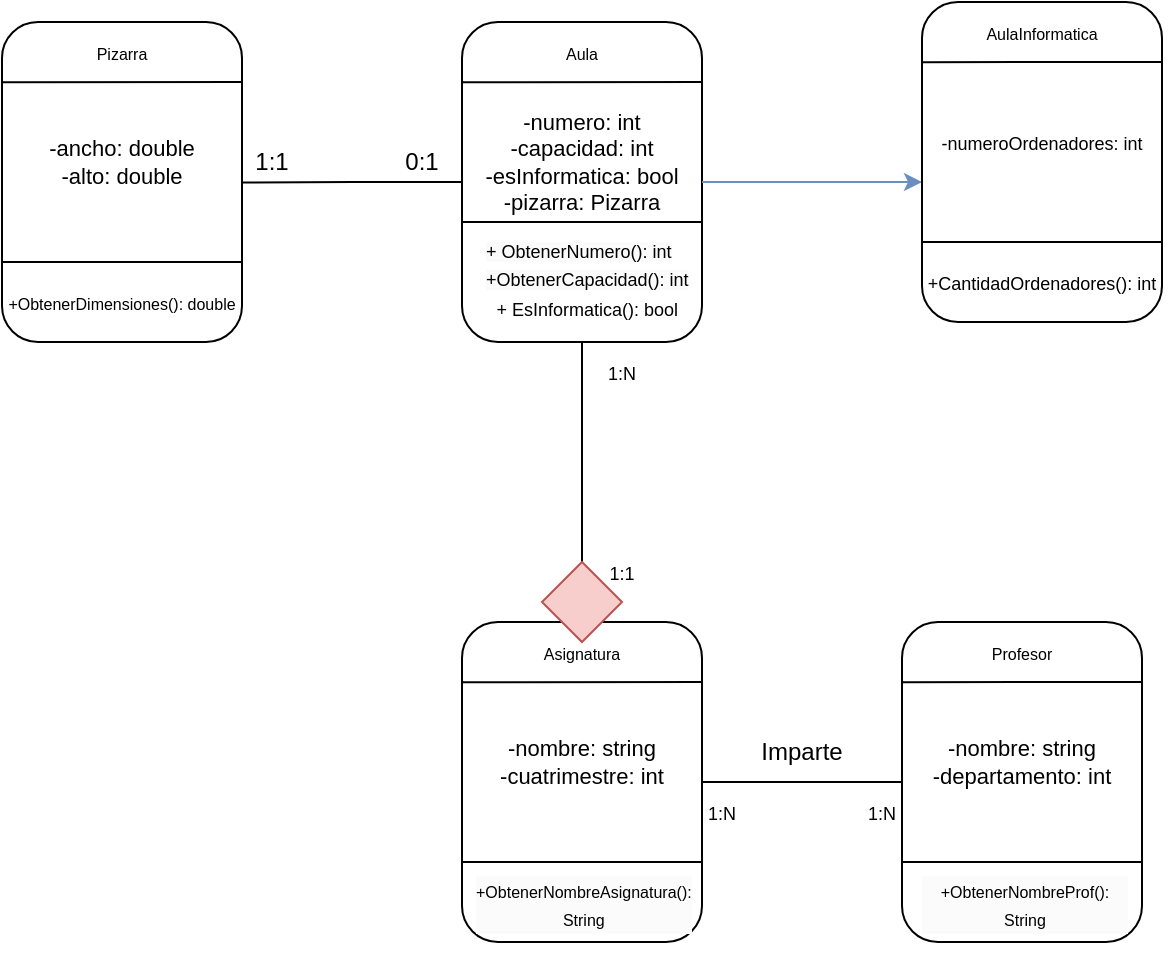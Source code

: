 <mxfile version="24.2.7" type="device" pages="2">
  <diagram name="Page-1" id="NZObzftYaRMVQlycntrI">
    <mxGraphModel dx="-212" dy="360" grid="1" gridSize="10" guides="1" tooltips="1" connect="1" arrows="1" fold="1" page="1" pageScale="1" pageWidth="850" pageHeight="1100" math="0" shadow="0">
      <root>
        <mxCell id="0" />
        <mxCell id="1" parent="0" />
        <mxCell id="6HRYTmLF2GMswpSqAz99-2" value="" style="group;movable=1;resizable=1;rotatable=1;deletable=1;editable=1;locked=0;connectable=1;" parent="1" vertex="1" connectable="0">
          <mxGeometry x="1340" y="330" width="240" height="170" as="geometry" />
        </mxCell>
        <mxCell id="tJ6ijP1tUuQRt77W8Tcq-2" value="" style="group;movable=1;resizable=1;rotatable=1;deletable=1;editable=1;locked=0;connectable=1;" parent="6HRYTmLF2GMswpSqAz99-2" vertex="1" connectable="0">
          <mxGeometry width="140" height="170" as="geometry" />
        </mxCell>
        <mxCell id="UfTuCf3OS7GKTQSjwRax-13" value="" style="rounded=1;whiteSpace=wrap;html=1;" parent="tJ6ijP1tUuQRt77W8Tcq-2" vertex="1">
          <mxGeometry width="120" height="160" as="geometry" />
        </mxCell>
        <mxCell id="UfTuCf3OS7GKTQSjwRax-14" value="" style="endArrow=none;html=1;rounded=0;" parent="tJ6ijP1tUuQRt77W8Tcq-2" target="UfTuCf3OS7GKTQSjwRax-13" edge="1">
          <mxGeometry width="50" height="50" relative="1" as="geometry">
            <mxPoint y="60" as="sourcePoint" />
            <mxPoint x="50" y="10" as="targetPoint" />
          </mxGeometry>
        </mxCell>
        <mxCell id="UfTuCf3OS7GKTQSjwRax-15" value="" style="endArrow=none;html=1;rounded=0;entryX=1.002;entryY=0.312;entryDx=0;entryDy=0;entryPerimeter=0;" parent="tJ6ijP1tUuQRt77W8Tcq-2" edge="1">
          <mxGeometry width="50" height="50" relative="1" as="geometry">
            <mxPoint y="30.08" as="sourcePoint" />
            <mxPoint x="120.24" y="30" as="targetPoint" />
          </mxGeometry>
        </mxCell>
        <mxCell id="UfTuCf3OS7GKTQSjwRax-16" value="" style="endArrow=none;html=1;rounded=0;entryX=1.002;entryY=0.312;entryDx=0;entryDy=0;entryPerimeter=0;" parent="tJ6ijP1tUuQRt77W8Tcq-2" edge="1">
          <mxGeometry width="50" height="50" relative="1" as="geometry">
            <mxPoint y="120" as="sourcePoint" />
            <mxPoint x="120" y="120" as="targetPoint" />
          </mxGeometry>
        </mxCell>
        <mxCell id="UfTuCf3OS7GKTQSjwRax-17" value="&lt;span style=&quot;font-size: 8px;&quot;&gt;Asignatura&lt;/span&gt;" style="text;html=1;align=center;verticalAlign=middle;whiteSpace=wrap;rounded=0;" parent="tJ6ijP1tUuQRt77W8Tcq-2" vertex="1">
          <mxGeometry width="120" height="30" as="geometry" />
        </mxCell>
        <mxCell id="UfTuCf3OS7GKTQSjwRax-18" value="&lt;div style=&quot;font-size: 11px;&quot;&gt;&lt;div&gt;-nombre: string&lt;/div&gt;&lt;div&gt;-cuatrimestre: int&lt;/div&gt;&lt;/div&gt;" style="text;html=1;align=center;verticalAlign=middle;whiteSpace=wrap;rounded=0;" parent="tJ6ijP1tUuQRt77W8Tcq-2" vertex="1">
          <mxGeometry y="50" width="120" height="40" as="geometry" />
        </mxCell>
        <mxCell id="tiQHzQN0womBGGPq7z8X-12" value="&lt;div style=&quot;forced-color-adjust: none; color: rgb(0, 0, 0); font-family: Helvetica; font-style: normal; font-variant-ligatures: normal; font-variant-caps: normal; font-weight: 400; letter-spacing: normal; orphans: 2; text-align: center; text-indent: 0px; text-transform: none; widows: 2; word-spacing: 0px; -webkit-text-stroke-width: 0px; white-space: normal; background-color: rgb(251, 251, 251); text-decoration-thickness: initial; text-decoration-style: initial; text-decoration-color: initial;&quot;&gt;&lt;font style=&quot;font-size: 8px;&quot;&gt;+ObtenerNombreAsignatura(): String&lt;/font&gt;&lt;/div&gt;" style="text;whiteSpace=wrap;html=1;movable=1;resizable=1;rotatable=1;deletable=1;editable=1;locked=0;connectable=1;" vertex="1" parent="tJ6ijP1tUuQRt77W8Tcq-2">
          <mxGeometry x="5" y="120" width="105" height="30" as="geometry" />
        </mxCell>
        <mxCell id="tJ6ijP1tUuQRt77W8Tcq-11" value="Imparte" style="text;html=1;align=center;verticalAlign=middle;whiteSpace=wrap;rounded=0;" parent="6HRYTmLF2GMswpSqAz99-2" vertex="1">
          <mxGeometry x="140" y="50" width="60" height="30" as="geometry" />
        </mxCell>
        <mxCell id="tJ6ijP1tUuQRt77W8Tcq-12" value="&lt;font style=&quot;font-size: 9px;&quot;&gt;1:N&lt;/font&gt;" style="text;html=1;align=center;verticalAlign=middle;whiteSpace=wrap;rounded=0;" parent="6HRYTmLF2GMswpSqAz99-2" vertex="1">
          <mxGeometry x="100" y="80" width="60" height="30" as="geometry" />
        </mxCell>
        <mxCell id="tJ6ijP1tUuQRt77W8Tcq-13" value="&lt;font style=&quot;font-size: 9px;&quot;&gt;1:N&lt;/font&gt;" style="text;html=1;align=center;verticalAlign=middle;whiteSpace=wrap;rounded=0;" parent="6HRYTmLF2GMswpSqAz99-2" vertex="1">
          <mxGeometry x="180" y="80" width="60" height="30" as="geometry" />
        </mxCell>
        <mxCell id="tJ6ijP1tUuQRt77W8Tcq-3" value="" style="group" parent="1" vertex="1" connectable="0">
          <mxGeometry x="1560" y="330" width="120.24" height="160" as="geometry" />
        </mxCell>
        <mxCell id="tJ6ijP1tUuQRt77W8Tcq-4" value="" style="rounded=1;whiteSpace=wrap;html=1;" parent="tJ6ijP1tUuQRt77W8Tcq-3" vertex="1">
          <mxGeometry width="120" height="160" as="geometry" />
        </mxCell>
        <mxCell id="tJ6ijP1tUuQRt77W8Tcq-5" value="" style="endArrow=none;html=1;rounded=0;" parent="tJ6ijP1tUuQRt77W8Tcq-3" target="tJ6ijP1tUuQRt77W8Tcq-4" edge="1">
          <mxGeometry width="50" height="50" relative="1" as="geometry">
            <mxPoint y="60" as="sourcePoint" />
            <mxPoint x="50" y="10" as="targetPoint" />
          </mxGeometry>
        </mxCell>
        <mxCell id="tJ6ijP1tUuQRt77W8Tcq-6" value="" style="endArrow=none;html=1;rounded=0;entryX=1.002;entryY=0.312;entryDx=0;entryDy=0;entryPerimeter=0;" parent="tJ6ijP1tUuQRt77W8Tcq-3" edge="1">
          <mxGeometry width="50" height="50" relative="1" as="geometry">
            <mxPoint y="30.08" as="sourcePoint" />
            <mxPoint x="120.24" y="30" as="targetPoint" />
          </mxGeometry>
        </mxCell>
        <mxCell id="tJ6ijP1tUuQRt77W8Tcq-7" value="" style="endArrow=none;html=1;rounded=0;entryX=1.002;entryY=0.312;entryDx=0;entryDy=0;entryPerimeter=0;" parent="tJ6ijP1tUuQRt77W8Tcq-3" edge="1">
          <mxGeometry width="50" height="50" relative="1" as="geometry">
            <mxPoint y="120" as="sourcePoint" />
            <mxPoint x="120" y="120" as="targetPoint" />
          </mxGeometry>
        </mxCell>
        <mxCell id="tJ6ijP1tUuQRt77W8Tcq-8" value="&lt;span style=&quot;font-size: 8px;&quot;&gt;Profesor&lt;/span&gt;" style="text;html=1;align=center;verticalAlign=middle;whiteSpace=wrap;rounded=0;" parent="tJ6ijP1tUuQRt77W8Tcq-3" vertex="1">
          <mxGeometry width="120" height="30" as="geometry" />
        </mxCell>
        <mxCell id="tJ6ijP1tUuQRt77W8Tcq-9" value="&lt;div style=&quot;font-size: 11px;&quot;&gt;-nombre: string&lt;/div&gt;&lt;div style=&quot;font-size: 11px;&quot;&gt;-departamento: int&lt;/div&gt;" style="text;html=1;align=center;verticalAlign=middle;whiteSpace=wrap;rounded=0;" parent="tJ6ijP1tUuQRt77W8Tcq-3" vertex="1">
          <mxGeometry y="50" width="120" height="40" as="geometry" />
        </mxCell>
        <mxCell id="tiQHzQN0womBGGPq7z8X-13" value="&lt;div style=&quot;forced-color-adjust: none; color: rgb(0, 0, 0); font-family: Helvetica; font-style: normal; font-variant-ligatures: normal; font-variant-caps: normal; font-weight: 400; letter-spacing: normal; orphans: 2; text-align: center; text-indent: 0px; text-transform: none; widows: 2; word-spacing: 0px; -webkit-text-stroke-width: 0px; white-space: normal; background-color: rgb(251, 251, 251); text-decoration-thickness: initial; text-decoration-style: initial; text-decoration-color: initial;&quot;&gt;&lt;font style=&quot;font-size: 8px;&quot;&gt;+ObtenerNombreProf(): String&lt;/font&gt;&lt;/div&gt;" style="text;whiteSpace=wrap;html=1;movable=1;resizable=1;rotatable=1;deletable=1;editable=1;locked=0;connectable=1;" vertex="1" parent="tJ6ijP1tUuQRt77W8Tcq-3">
          <mxGeometry x="7.5" y="120" width="105" height="30" as="geometry" />
        </mxCell>
        <mxCell id="tJ6ijP1tUuQRt77W8Tcq-10" style="edgeStyle=orthogonalEdgeStyle;rounded=0;orthogonalLoop=1;jettySize=auto;html=1;exitX=0;exitY=0.75;exitDx=0;exitDy=0;entryX=1;entryY=0.75;entryDx=0;entryDy=0;endArrow=none;endFill=0;" parent="1" source="tJ6ijP1tUuQRt77W8Tcq-9" target="UfTuCf3OS7GKTQSjwRax-18" edge="1">
          <mxGeometry relative="1" as="geometry" />
        </mxCell>
        <mxCell id="tJ6ijP1tUuQRt77W8Tcq-14" value="" style="group" parent="1" vertex="1" connectable="0">
          <mxGeometry x="1340" y="30" width="160" height="160" as="geometry" />
        </mxCell>
        <mxCell id="tJ6ijP1tUuQRt77W8Tcq-15" value="" style="rounded=1;whiteSpace=wrap;html=1;" parent="tJ6ijP1tUuQRt77W8Tcq-14" vertex="1">
          <mxGeometry width="120" height="160" as="geometry" />
        </mxCell>
        <mxCell id="tJ6ijP1tUuQRt77W8Tcq-16" value="" style="endArrow=none;html=1;rounded=0;" parent="tJ6ijP1tUuQRt77W8Tcq-14" target="tJ6ijP1tUuQRt77W8Tcq-15" edge="1">
          <mxGeometry width="50" height="50" relative="1" as="geometry">
            <mxPoint y="60" as="sourcePoint" />
            <mxPoint x="50" y="10" as="targetPoint" />
          </mxGeometry>
        </mxCell>
        <mxCell id="tJ6ijP1tUuQRt77W8Tcq-17" value="" style="endArrow=none;html=1;rounded=0;entryX=1.002;entryY=0.312;entryDx=0;entryDy=0;entryPerimeter=0;" parent="tJ6ijP1tUuQRt77W8Tcq-14" edge="1">
          <mxGeometry width="50" height="50" relative="1" as="geometry">
            <mxPoint y="30.08" as="sourcePoint" />
            <mxPoint x="120.24" y="30" as="targetPoint" />
          </mxGeometry>
        </mxCell>
        <mxCell id="tJ6ijP1tUuQRt77W8Tcq-18" value="" style="endArrow=none;html=1;rounded=0;entryX=1.002;entryY=0.312;entryDx=0;entryDy=0;entryPerimeter=0;" parent="tJ6ijP1tUuQRt77W8Tcq-14" edge="1">
          <mxGeometry width="50" height="50" relative="1" as="geometry">
            <mxPoint y="100" as="sourcePoint" />
            <mxPoint x="120" y="100" as="targetPoint" />
          </mxGeometry>
        </mxCell>
        <mxCell id="tJ6ijP1tUuQRt77W8Tcq-19" value="&lt;span style=&quot;font-size: 8px;&quot;&gt;Aula&lt;/span&gt;" style="text;html=1;align=center;verticalAlign=middle;whiteSpace=wrap;rounded=0;" parent="tJ6ijP1tUuQRt77W8Tcq-14" vertex="1">
          <mxGeometry width="120" height="30" as="geometry" />
        </mxCell>
        <mxCell id="tJ6ijP1tUuQRt77W8Tcq-29" style="edgeStyle=orthogonalEdgeStyle;rounded=0;orthogonalLoop=1;jettySize=auto;html=1;exitX=0;exitY=0.75;exitDx=0;exitDy=0;endArrow=none;endFill=0;" parent="tJ6ijP1tUuQRt77W8Tcq-14" source="tJ6ijP1tUuQRt77W8Tcq-20" edge="1">
          <mxGeometry relative="1" as="geometry">
            <mxPoint x="-110" y="80.286" as="targetPoint" />
          </mxGeometry>
        </mxCell>
        <mxCell id="tJ6ijP1tUuQRt77W8Tcq-20" value="&lt;div style=&quot;font-size: 11px;&quot;&gt;-numero: int&lt;/div&gt;&lt;div style=&quot;font-size: 11px;&quot;&gt;-capacidad: int&lt;/div&gt;&lt;div style=&quot;font-size: 11px;&quot;&gt;-esInformatica: bool&lt;/div&gt;&lt;div style=&quot;font-size: 11px;&quot;&gt;-pizarra: Pizarra&lt;/div&gt;" style="text;html=1;align=center;verticalAlign=middle;whiteSpace=wrap;rounded=0;" parent="tJ6ijP1tUuQRt77W8Tcq-14" vertex="1">
          <mxGeometry y="50" width="120" height="40" as="geometry" />
        </mxCell>
        <mxCell id="tJ6ijP1tUuQRt77W8Tcq-44" value="&lt;span style=&quot;color: rgb(0, 0, 0); font-family: Helvetica; font-size: 9px; font-style: normal; font-variant-ligatures: normal; font-variant-caps: normal; font-weight: 400; letter-spacing: normal; orphans: 2; text-align: center; text-indent: 0px; text-transform: none; widows: 2; word-spacing: 0px; -webkit-text-stroke-width: 0px; white-space: normal; background-color: rgb(251, 251, 251); text-decoration-thickness: initial; text-decoration-style: initial; text-decoration-color: initial; display: inline !important; float: none;&quot;&gt;+ ObtenerNumero(): int&lt;/span&gt;&lt;div&gt;&lt;span style=&quot;color: rgb(0, 0, 0); font-family: Helvetica; font-size: 9px; font-style: normal; font-variant-ligatures: normal; font-variant-caps: normal; font-weight: 400; letter-spacing: normal; orphans: 2; text-align: center; text-indent: 0px; text-transform: none; widows: 2; word-spacing: 0px; -webkit-text-stroke-width: 0px; white-space: normal; background-color: rgb(251, 251, 251); text-decoration-thickness: initial; text-decoration-style: initial; text-decoration-color: initial; display: inline !important; float: none;&quot;&gt;+ObtenerCapacidad(): int&lt;/span&gt;&lt;/div&gt;&lt;div style=&quot;text-align: center;&quot;&gt;&lt;font style=&quot;font-size: 9px;&quot;&gt;+ EsInformatica(): bool&lt;/font&gt;&lt;/div&gt;&lt;div style=&quot;text-align: center;&quot;&gt;&lt;font style=&quot;font-size: 9px;&quot;&gt;&lt;br&gt;&lt;/font&gt;&lt;/div&gt;" style="text;whiteSpace=wrap;html=1;" parent="tJ6ijP1tUuQRt77W8Tcq-14" vertex="1">
          <mxGeometry x="10" y="100" width="150" height="40" as="geometry" />
        </mxCell>
        <mxCell id="tJ6ijP1tUuQRt77W8Tcq-21" value="" style="endArrow=classic;html=1;rounded=0;exitX=1;exitY=0.75;exitDx=0;exitDy=0;fillColor=#dae8fc;strokeColor=#6c8ebf;" parent="1" source="tJ6ijP1tUuQRt77W8Tcq-20" edge="1">
          <mxGeometry width="50" height="50" relative="1" as="geometry">
            <mxPoint x="1510" y="240" as="sourcePoint" />
            <mxPoint x="1570" y="110" as="targetPoint" />
          </mxGeometry>
        </mxCell>
        <mxCell id="tJ6ijP1tUuQRt77W8Tcq-22" value="" style="group" parent="1" vertex="1" connectable="0">
          <mxGeometry x="1570" y="20" width="120.24" height="160" as="geometry" />
        </mxCell>
        <mxCell id="tJ6ijP1tUuQRt77W8Tcq-23" value="" style="rounded=1;whiteSpace=wrap;html=1;" parent="tJ6ijP1tUuQRt77W8Tcq-22" vertex="1">
          <mxGeometry width="120" height="160" as="geometry" />
        </mxCell>
        <mxCell id="tJ6ijP1tUuQRt77W8Tcq-24" value="" style="endArrow=none;html=1;rounded=0;" parent="tJ6ijP1tUuQRt77W8Tcq-22" target="tJ6ijP1tUuQRt77W8Tcq-23" edge="1">
          <mxGeometry width="50" height="50" relative="1" as="geometry">
            <mxPoint y="60" as="sourcePoint" />
            <mxPoint x="50" y="10" as="targetPoint" />
          </mxGeometry>
        </mxCell>
        <mxCell id="tJ6ijP1tUuQRt77W8Tcq-25" value="" style="endArrow=none;html=1;rounded=0;entryX=1.002;entryY=0.312;entryDx=0;entryDy=0;entryPerimeter=0;" parent="tJ6ijP1tUuQRt77W8Tcq-22" edge="1">
          <mxGeometry width="50" height="50" relative="1" as="geometry">
            <mxPoint y="30.08" as="sourcePoint" />
            <mxPoint x="120.24" y="30" as="targetPoint" />
          </mxGeometry>
        </mxCell>
        <mxCell id="tJ6ijP1tUuQRt77W8Tcq-26" value="" style="endArrow=none;html=1;rounded=0;entryX=1.002;entryY=0.312;entryDx=0;entryDy=0;entryPerimeter=0;" parent="tJ6ijP1tUuQRt77W8Tcq-22" edge="1">
          <mxGeometry width="50" height="50" relative="1" as="geometry">
            <mxPoint y="120" as="sourcePoint" />
            <mxPoint x="120" y="120" as="targetPoint" />
          </mxGeometry>
        </mxCell>
        <mxCell id="tJ6ijP1tUuQRt77W8Tcq-27" value="&lt;span style=&quot;font-size: 8px;&quot;&gt;AulaInformatica&lt;/span&gt;" style="text;html=1;align=center;verticalAlign=middle;whiteSpace=wrap;rounded=0;" parent="tJ6ijP1tUuQRt77W8Tcq-22" vertex="1">
          <mxGeometry width="120" height="30" as="geometry" />
        </mxCell>
        <mxCell id="tJ6ijP1tUuQRt77W8Tcq-28" value="&lt;div style=&quot;&quot;&gt;&lt;font style=&quot;font-size: 9px;&quot;&gt;-numeroOrdenadores: int&lt;/font&gt;&lt;/div&gt;" style="text;html=1;align=center;verticalAlign=middle;whiteSpace=wrap;rounded=0;" parent="tJ6ijP1tUuQRt77W8Tcq-22" vertex="1">
          <mxGeometry y="50" width="120" height="40" as="geometry" />
        </mxCell>
        <mxCell id="tJ6ijP1tUuQRt77W8Tcq-41" value="&lt;div style=&quot;&quot;&gt;&lt;font style=&quot;font-size: 9px;&quot;&gt;+CantidadOrdenadores(): int&lt;/font&gt;&lt;/div&gt;" style="text;html=1;align=center;verticalAlign=middle;whiteSpace=wrap;rounded=0;" parent="tJ6ijP1tUuQRt77W8Tcq-22" vertex="1">
          <mxGeometry y="120" width="120" height="40" as="geometry" />
        </mxCell>
        <mxCell id="tJ6ijP1tUuQRt77W8Tcq-30" value="" style="group" parent="1" vertex="1" connectable="0">
          <mxGeometry x="1110" y="30" width="120.24" height="160" as="geometry" />
        </mxCell>
        <mxCell id="tJ6ijP1tUuQRt77W8Tcq-31" value="" style="rounded=1;whiteSpace=wrap;html=1;" parent="tJ6ijP1tUuQRt77W8Tcq-30" vertex="1">
          <mxGeometry width="120" height="160" as="geometry" />
        </mxCell>
        <mxCell id="tJ6ijP1tUuQRt77W8Tcq-32" value="" style="endArrow=none;html=1;rounded=0;" parent="tJ6ijP1tUuQRt77W8Tcq-30" target="tJ6ijP1tUuQRt77W8Tcq-31" edge="1">
          <mxGeometry width="50" height="50" relative="1" as="geometry">
            <mxPoint y="60" as="sourcePoint" />
            <mxPoint x="50" y="10" as="targetPoint" />
          </mxGeometry>
        </mxCell>
        <mxCell id="tJ6ijP1tUuQRt77W8Tcq-33" value="" style="endArrow=none;html=1;rounded=0;entryX=1.002;entryY=0.312;entryDx=0;entryDy=0;entryPerimeter=0;" parent="tJ6ijP1tUuQRt77W8Tcq-30" edge="1">
          <mxGeometry width="50" height="50" relative="1" as="geometry">
            <mxPoint y="30.08" as="sourcePoint" />
            <mxPoint x="120.24" y="30" as="targetPoint" />
          </mxGeometry>
        </mxCell>
        <mxCell id="tJ6ijP1tUuQRt77W8Tcq-34" value="" style="endArrow=none;html=1;rounded=0;entryX=1.002;entryY=0.312;entryDx=0;entryDy=0;entryPerimeter=0;" parent="tJ6ijP1tUuQRt77W8Tcq-30" edge="1">
          <mxGeometry width="50" height="50" relative="1" as="geometry">
            <mxPoint y="120" as="sourcePoint" />
            <mxPoint x="120" y="120" as="targetPoint" />
          </mxGeometry>
        </mxCell>
        <mxCell id="tJ6ijP1tUuQRt77W8Tcq-35" value="&lt;span style=&quot;font-size: 8px;&quot;&gt;Pizarra&lt;/span&gt;" style="text;html=1;align=center;verticalAlign=middle;whiteSpace=wrap;rounded=0;" parent="tJ6ijP1tUuQRt77W8Tcq-30" vertex="1">
          <mxGeometry width="120" height="30" as="geometry" />
        </mxCell>
        <mxCell id="tJ6ijP1tUuQRt77W8Tcq-37" value="&lt;div style=&quot;font-size: 11px;&quot;&gt;-ancho: double&lt;/div&gt;&lt;div style=&quot;font-size: 11px;&quot;&gt;-alto: double&lt;/div&gt;" style="text;html=1;align=center;verticalAlign=middle;whiteSpace=wrap;rounded=0;" parent="tJ6ijP1tUuQRt77W8Tcq-30" vertex="1">
          <mxGeometry y="50" width="120" height="40" as="geometry" />
        </mxCell>
        <mxCell id="tJ6ijP1tUuQRt77W8Tcq-40" value="&lt;div style=&quot;&quot;&gt;&lt;font style=&quot;font-size: 8px;&quot;&gt;+ObtenerDimensiones(): double&lt;/font&gt;&lt;/div&gt;" style="text;html=1;align=center;verticalAlign=middle;whiteSpace=wrap;rounded=0;" parent="tJ6ijP1tUuQRt77W8Tcq-30" vertex="1">
          <mxGeometry y="120" width="120" height="40" as="geometry" />
        </mxCell>
        <mxCell id="tJ6ijP1tUuQRt77W8Tcq-47" style="edgeStyle=orthogonalEdgeStyle;rounded=0;orthogonalLoop=1;jettySize=auto;html=1;exitX=0.5;exitY=1;exitDx=0;exitDy=0;entryX=0.5;entryY=0;entryDx=0;entryDy=0;endArrow=none;endFill=0;" parent="1" source="tJ6ijP1tUuQRt77W8Tcq-15" target="UfTuCf3OS7GKTQSjwRax-17" edge="1">
          <mxGeometry relative="1" as="geometry" />
        </mxCell>
        <mxCell id="tJ6ijP1tUuQRt77W8Tcq-49" value="&lt;font style=&quot;font-size: 9px;&quot;&gt;1:N&lt;/font&gt;" style="text;html=1;align=center;verticalAlign=middle;whiteSpace=wrap;rounded=0;" parent="1" vertex="1">
          <mxGeometry x="1390" y="190" width="60" height="30" as="geometry" />
        </mxCell>
        <mxCell id="tJ6ijP1tUuQRt77W8Tcq-50" value="&lt;font style=&quot;font-size: 9px;&quot;&gt;1:1&lt;/font&gt;" style="text;html=1;align=center;verticalAlign=middle;whiteSpace=wrap;rounded=0;" parent="1" vertex="1">
          <mxGeometry x="1390" y="290" width="60" height="30" as="geometry" />
        </mxCell>
        <mxCell id="tJ6ijP1tUuQRt77W8Tcq-51" value="" style="rhombus;whiteSpace=wrap;html=1;fillColor=#f8cecc;strokeColor=#b85450;" parent="1" vertex="1">
          <mxGeometry x="1380" y="300" width="40" height="40" as="geometry" />
        </mxCell>
        <mxCell id="tiQHzQN0womBGGPq7z8X-1" value="0:1" style="text;html=1;align=center;verticalAlign=middle;whiteSpace=wrap;rounded=0;" vertex="1" parent="1">
          <mxGeometry x="1290" y="85" width="60" height="30" as="geometry" />
        </mxCell>
        <mxCell id="tiQHzQN0womBGGPq7z8X-2" value="1:1" style="text;html=1;align=center;verticalAlign=middle;whiteSpace=wrap;rounded=0;" vertex="1" parent="1">
          <mxGeometry x="1215" y="85" width="60" height="30" as="geometry" />
        </mxCell>
      </root>
    </mxGraphModel>
  </diagram>
  <diagram id="IubqsKRCvYwm9v-thLuF" name="Page-2">
    <mxGraphModel dx="1150" dy="509" grid="0" gridSize="10" guides="1" tooltips="1" connect="1" arrows="1" fold="1" page="0" pageScale="1" pageWidth="850" pageHeight="1100" math="0" shadow="0">
      <root>
        <mxCell id="0" />
        <mxCell id="1" parent="0" />
        <mxCell id="eLIHctDLw3GJHYmIPz8b-1" value="" style="group" vertex="1" connectable="0" parent="1">
          <mxGeometry x="50" y="30" width="760" height="570" as="geometry" />
        </mxCell>
        <mxCell id="eLIHctDLw3GJHYmIPz8b-2" value="" style="group" vertex="1" connectable="0" parent="eLIHctDLw3GJHYmIPz8b-1">
          <mxGeometry width="198.657" height="213.75" as="geometry" />
        </mxCell>
        <mxCell id="eLIHctDLw3GJHYmIPz8b-3" value="" style="whiteSpace=wrap;html=1;aspect=fixed;" vertex="1" parent="eLIHctDLw3GJHYmIPz8b-2">
          <mxGeometry width="198.261" height="198.261" as="geometry" />
        </mxCell>
        <mxCell id="eLIHctDLw3GJHYmIPz8b-4" value="" style="endArrow=none;html=1;rounded=0;exitX=0;exitY=0.333;exitDx=0;exitDy=0;exitPerimeter=0;entryX=1.002;entryY=0.336;entryDx=0;entryDy=0;entryPerimeter=0;" edge="1" parent="eLIHctDLw3GJHYmIPz8b-2">
          <mxGeometry width="50" height="50" relative="1" as="geometry">
            <mxPoint y="47.5" as="sourcePoint" />
            <mxPoint x="198.657" y="48.141" as="targetPoint" />
          </mxGeometry>
        </mxCell>
        <mxCell id="eLIHctDLw3GJHYmIPz8b-5" value="" style="endArrow=none;html=1;rounded=0;exitX=0;exitY=0.333;exitDx=0;exitDy=0;exitPerimeter=0;entryX=1.002;entryY=0.336;entryDx=0;entryDy=0;entryPerimeter=0;" edge="1" parent="eLIHctDLw3GJHYmIPz8b-2">
          <mxGeometry width="50" height="50" relative="1" as="geometry">
            <mxPoint y="154.375" as="sourcePoint" />
            <mxPoint x="198.261" y="154.375" as="targetPoint" />
          </mxGeometry>
        </mxCell>
        <mxCell id="eLIHctDLw3GJHYmIPz8b-6" value="Cliente" style="text;html=1;align=center;verticalAlign=middle;whiteSpace=wrap;rounded=0;" vertex="1" parent="eLIHctDLw3GJHYmIPz8b-2">
          <mxGeometry x="66.087" y="11.875" width="66.087" height="35.625" as="geometry" />
        </mxCell>
        <mxCell id="eLIHctDLw3GJHYmIPz8b-7" value="- nombre: string&lt;div&gt;-dni: string&lt;/div&gt;&lt;div&gt;-direccion: string&lt;/div&gt;&lt;div&gt;-edad: int&lt;/div&gt;" style="text;html=1;align=center;verticalAlign=middle;whiteSpace=wrap;rounded=0;" vertex="1" parent="eLIHctDLw3GJHYmIPz8b-2">
          <mxGeometry y="83.125" width="198.261" height="35.625" as="geometry" />
        </mxCell>
        <mxCell id="eLIHctDLw3GJHYmIPz8b-8" value="" style="rounded=0;whiteSpace=wrap;html=1;" vertex="1" parent="eLIHctDLw3GJHYmIPz8b-1">
          <mxGeometry x="277.874" y="332.5" width="187.246" height="237.5" as="geometry" />
        </mxCell>
        <mxCell id="eLIHctDLw3GJHYmIPz8b-9" value="" style="endArrow=none;html=1;rounded=0;entryX=1.032;entryY=0.295;entryDx=0;entryDy=0;entryPerimeter=0;" edge="1" parent="eLIHctDLw3GJHYmIPz8b-1">
          <mxGeometry width="50" height="50" relative="1" as="geometry">
            <mxPoint x="277.874" y="393.062" as="sourcePoint" />
            <mxPoint x="471.112" y="391.875" as="targetPoint" />
          </mxGeometry>
        </mxCell>
        <mxCell id="eLIHctDLw3GJHYmIPz8b-10" value="Sucursales" style="text;html=1;align=center;verticalAlign=middle;whiteSpace=wrap;rounded=0;" vertex="1" parent="eLIHctDLw3GJHYmIPz8b-1">
          <mxGeometry x="338.453" y="344.375" width="66.087" height="35.625" as="geometry" />
        </mxCell>
        <mxCell id="eLIHctDLw3GJHYmIPz8b-11" value="-numeroSucursal: int&lt;div&gt;-direccion: string&lt;/div&gt;&lt;div&gt;-telefono: string&lt;/div&gt;" style="text;html=1;align=center;verticalAlign=middle;whiteSpace=wrap;rounded=0;" vertex="1" parent="eLIHctDLw3GJHYmIPz8b-1">
          <mxGeometry x="289.285" y="403.75" width="164.821" height="71.25" as="geometry" />
        </mxCell>
        <mxCell id="eLIHctDLw3GJHYmIPz8b-12" value="" style="endArrow=none;html=1;rounded=0;entryX=1;entryY=0.75;entryDx=0;entryDy=0;" edge="1" parent="eLIHctDLw3GJHYmIPz8b-1">
          <mxGeometry width="50" height="50" relative="1" as="geometry">
            <mxPoint x="277.874" y="486.875" as="sourcePoint" />
            <mxPoint x="465.12" y="486.875" as="targetPoint" />
          </mxGeometry>
        </mxCell>
        <mxCell id="eLIHctDLw3GJHYmIPz8b-13" value="" style="endArrow=none;html=1;rounded=0;exitX=1;exitY=0.5;exitDx=0;exitDy=0;" edge="1" parent="eLIHctDLw3GJHYmIPz8b-1" source="eLIHctDLw3GJHYmIPz8b-7">
          <mxGeometry width="50" height="50" relative="1" as="geometry">
            <mxPoint x="209.275" y="237.5" as="sourcePoint" />
            <mxPoint x="286.377" y="100.938" as="targetPoint" />
            <Array as="points" />
          </mxGeometry>
        </mxCell>
        <mxCell id="eLIHctDLw3GJHYmIPz8b-14" value="&lt;font style=&quot;font-size: 8px;&quot;&gt;1:1&lt;/font&gt;" style="text;html=1;align=center;verticalAlign=middle;whiteSpace=wrap;rounded=0;" vertex="1" parent="eLIHctDLw3GJHYmIPz8b-1">
          <mxGeometry x="176.232" y="71.25" width="66.087" height="35.625" as="geometry" />
        </mxCell>
        <mxCell id="eLIHctDLw3GJHYmIPz8b-15" value="" style="endArrow=none;html=1;rounded=0;entryX=0.531;entryY=1.014;entryDx=0;entryDy=0;entryPerimeter=0;exitX=0.549;exitY=0.005;exitDx=0;exitDy=0;exitPerimeter=0;" edge="1" parent="eLIHctDLw3GJHYmIPz8b-1" source="eLIHctDLw3GJHYmIPz8b-8" target="eLIHctDLw3GJHYmIPz8b-18">
          <mxGeometry width="50" height="50" relative="1" as="geometry">
            <mxPoint x="341.449" y="285" as="sourcePoint" />
            <mxPoint x="396.522" y="225.625" as="targetPoint" />
          </mxGeometry>
        </mxCell>
        <mxCell id="eLIHctDLw3GJHYmIPz8b-16" value="&lt;font style=&quot;font-size: 8px;&quot;&gt;1:1&lt;/font&gt;" style="text;html=1;align=center;verticalAlign=middle;whiteSpace=wrap;rounded=0;" vertex="1" parent="eLIHctDLw3GJHYmIPz8b-1">
          <mxGeometry x="363.478" y="296.875" width="66.087" height="35.625" as="geometry" />
        </mxCell>
        <mxCell id="eLIHctDLw3GJHYmIPz8b-17" value="&lt;font style=&quot;font-size: 8px;&quot;&gt;0:N&lt;/font&gt;" style="text;html=1;align=center;verticalAlign=middle;whiteSpace=wrap;rounded=0;" vertex="1" parent="eLIHctDLw3GJHYmIPz8b-1">
          <mxGeometry x="363.478" y="213.75" width="66.087" height="35.625" as="geometry" />
        </mxCell>
        <mxCell id="eLIHctDLw3GJHYmIPz8b-18" value="" style="rounded=0;whiteSpace=wrap;html=1;" vertex="1" parent="eLIHctDLw3GJHYmIPz8b-1">
          <mxGeometry x="286.377" width="176.232" height="213.75" as="geometry" />
        </mxCell>
        <mxCell id="eLIHctDLw3GJHYmIPz8b-19" value="" style="endArrow=none;html=1;rounded=0;exitX=0;exitY=0.25;exitDx=0;exitDy=0;entryX=1;entryY=0.25;entryDx=0;entryDy=0;" edge="1" parent="eLIHctDLw3GJHYmIPz8b-1" source="eLIHctDLw3GJHYmIPz8b-18" target="eLIHctDLw3GJHYmIPz8b-18">
          <mxGeometry width="50" height="50" relative="1" as="geometry">
            <mxPoint x="330.435" y="106.875" as="sourcePoint" />
            <mxPoint x="473.623" y="61.75" as="targetPoint" />
          </mxGeometry>
        </mxCell>
        <mxCell id="eLIHctDLw3GJHYmIPz8b-20" value="" style="endArrow=none;html=1;rounded=0;exitX=0;exitY=0.25;exitDx=0;exitDy=0;entryX=1;entryY=0.25;entryDx=0;entryDy=0;" edge="1" parent="eLIHctDLw3GJHYmIPz8b-1">
          <mxGeometry width="50" height="50" relative="1" as="geometry">
            <mxPoint x="286.377" y="106.531" as="sourcePoint" />
            <mxPoint x="462.609" y="106.531" as="targetPoint" />
          </mxGeometry>
        </mxCell>
        <mxCell id="eLIHctDLw3GJHYmIPz8b-21" value="Cuenta" style="text;html=1;align=center;verticalAlign=middle;whiteSpace=wrap;rounded=0;" vertex="1" parent="eLIHctDLw3GJHYmIPz8b-1">
          <mxGeometry x="324.928" y="11.875" width="99.13" height="35.625" as="geometry" />
        </mxCell>
        <mxCell id="eLIHctDLw3GJHYmIPz8b-22" value="&lt;div&gt;-numeroCuenta&lt;/div&gt;-saldo: double" style="text;html=1;align=center;verticalAlign=middle;whiteSpace=wrap;rounded=0;" vertex="1" parent="eLIHctDLw3GJHYmIPz8b-1">
          <mxGeometry x="275.362" y="59.375" width="198.261" height="35.625" as="geometry" />
        </mxCell>
        <mxCell id="eLIHctDLw3GJHYmIPz8b-23" value="&lt;font style=&quot;font-size: 8px;&quot;&gt;+ ConsultarSaldo(): double&lt;/font&gt;&lt;div style=&quot;font-size: 8px;&quot;&gt;&lt;font style=&quot;font-size: 8px;&quot;&gt;+ RealizarAportacion(): void&lt;/font&gt;&lt;/div&gt;&lt;div style=&quot;font-size: 8px;&quot;&gt;&lt;font style=&quot;font-size: 8px;&quot;&gt;+ RealizarReintegro(): void&lt;/font&gt;&lt;/div&gt;" style="text;html=1;align=center;verticalAlign=middle;whiteSpace=wrap;rounded=0;" vertex="1" parent="eLIHctDLw3GJHYmIPz8b-1">
          <mxGeometry x="311.115" y="95" width="121.159" height="130.625" as="geometry" />
        </mxCell>
        <mxCell id="eLIHctDLw3GJHYmIPz8b-24" value="&lt;font style=&quot;font-size: 8px;&quot;&gt;0:N&lt;/font&gt;" style="text;html=1;align=center;verticalAlign=middle;whiteSpace=wrap;rounded=0;fontSize=6;" vertex="1" parent="eLIHctDLw3GJHYmIPz8b-1">
          <mxGeometry x="242.319" y="71.25" width="66.087" height="35.625" as="geometry" />
        </mxCell>
        <mxCell id="eLIHctDLw3GJHYmIPz8b-25" style="edgeStyle=orthogonalEdgeStyle;rounded=0;orthogonalLoop=1;jettySize=auto;html=1;exitX=0;exitY=0.5;exitDx=0;exitDy=0;entryX=1;entryY=0.5;entryDx=0;entryDy=0;endArrow=none;endFill=0;" edge="1" parent="eLIHctDLw3GJHYmIPz8b-1" source="eLIHctDLw3GJHYmIPz8b-26" target="eLIHctDLw3GJHYmIPz8b-18">
          <mxGeometry relative="1" as="geometry" />
        </mxCell>
        <mxCell id="eLIHctDLw3GJHYmIPz8b-26" value="" style="rounded=0;whiteSpace=wrap;html=1;" vertex="1" parent="eLIHctDLw3GJHYmIPz8b-1">
          <mxGeometry x="583.768" width="176.232" height="213.75" as="geometry" />
        </mxCell>
        <mxCell id="eLIHctDLw3GJHYmIPz8b-27" value="" style="endArrow=none;html=1;rounded=0;exitX=0;exitY=0.25;exitDx=0;exitDy=0;entryX=1;entryY=0.25;entryDx=0;entryDy=0;" edge="1" parent="eLIHctDLw3GJHYmIPz8b-1" source="eLIHctDLw3GJHYmIPz8b-26" target="eLIHctDLw3GJHYmIPz8b-26">
          <mxGeometry width="50" height="50" relative="1" as="geometry">
            <mxPoint x="649.855" y="95" as="sourcePoint" />
            <mxPoint x="704.928" y="35.625" as="targetPoint" />
          </mxGeometry>
        </mxCell>
        <mxCell id="eLIHctDLw3GJHYmIPz8b-28" value="" style="endArrow=none;html=1;rounded=0;exitX=0;exitY=0.25;exitDx=0;exitDy=0;entryX=1;entryY=0.25;entryDx=0;entryDy=0;" edge="1" parent="eLIHctDLw3GJHYmIPz8b-1">
          <mxGeometry width="50" height="50" relative="1" as="geometry">
            <mxPoint x="583.768" y="154.375" as="sourcePoint" />
            <mxPoint x="760" y="154.375" as="targetPoint" />
          </mxGeometry>
        </mxCell>
        <mxCell id="eLIHctDLw3GJHYmIPz8b-29" value="Movimientos" style="text;html=1;align=center;verticalAlign=middle;whiteSpace=wrap;rounded=0;" vertex="1" parent="eLIHctDLw3GJHYmIPz8b-1">
          <mxGeometry x="638.841" y="11.875" width="66.087" height="35.625" as="geometry" />
        </mxCell>
        <mxCell id="eLIHctDLw3GJHYmIPz8b-30" value="-Tipo: TipoMovimientos&lt;div&gt;&lt;/div&gt;&lt;div&gt;-fecha: date&lt;/div&gt;" style="text;html=1;align=center;verticalAlign=middle;whiteSpace=wrap;rounded=0;" vertex="1" parent="eLIHctDLw3GJHYmIPz8b-1">
          <mxGeometry x="561.739" y="59.375" width="198.261" height="35.625" as="geometry" />
        </mxCell>
        <mxCell id="eLIHctDLw3GJHYmIPz8b-31" value="" style="group" vertex="1" connectable="0" parent="eLIHctDLw3GJHYmIPz8b-1">
          <mxGeometry x="594.783" y="320.625" width="154.203" height="166.25" as="geometry" />
        </mxCell>
        <mxCell id="eLIHctDLw3GJHYmIPz8b-32" value="" style="rounded=0;whiteSpace=wrap;html=1;" vertex="1" parent="eLIHctDLw3GJHYmIPz8b-31">
          <mxGeometry width="154.203" height="166.25" as="geometry" />
        </mxCell>
        <mxCell id="eLIHctDLw3GJHYmIPz8b-33" value="" style="endArrow=none;html=1;rounded=0;entryX=0;entryY=0.25;entryDx=0;entryDy=0;exitX=1;exitY=0.25;exitDx=0;exitDy=0;" edge="1" parent="eLIHctDLw3GJHYmIPz8b-31">
          <mxGeometry width="50" height="50" relative="1" as="geometry">
            <mxPoint x="154.203" y="47.5" as="sourcePoint" />
            <mxPoint y="47.5" as="targetPoint" />
          </mxGeometry>
        </mxCell>
        <mxCell id="eLIHctDLw3GJHYmIPz8b-34" value="TipoMovimientos&lt;div&gt;&lt;br&gt;&lt;/div&gt;" style="text;html=1;align=center;verticalAlign=middle;whiteSpace=wrap;rounded=0;" vertex="1" parent="eLIHctDLw3GJHYmIPz8b-31">
          <mxGeometry x="44.058" y="11.875" width="66.087" height="35.625" as="geometry" />
        </mxCell>
        <mxCell id="eLIHctDLw3GJHYmIPz8b-35" value="" style="endArrow=none;html=1;rounded=0;entryX=0;entryY=0.25;entryDx=0;entryDy=0;exitX=1;exitY=0.25;exitDx=0;exitDy=0;" edge="1" parent="eLIHctDLw3GJHYmIPz8b-31">
          <mxGeometry width="50" height="50" relative="1" as="geometry">
            <mxPoint x="154.203" y="130.423" as="sourcePoint" />
            <mxPoint y="130.423" as="targetPoint" />
          </mxGeometry>
        </mxCell>
        <mxCell id="eLIHctDLw3GJHYmIPz8b-36" value="tipo1: ingreso&lt;div&gt;tipo2: retirada&lt;/div&gt;" style="text;html=1;align=center;verticalAlign=middle;whiteSpace=wrap;rounded=0;" vertex="1" parent="eLIHctDLw3GJHYmIPz8b-31">
          <mxGeometry y="59.375" width="143.188" height="35.625" as="geometry" />
        </mxCell>
        <mxCell id="eLIHctDLw3GJHYmIPz8b-37" value="" style="endArrow=none;html=1;rounded=0;exitX=0.607;exitY=-0.006;exitDx=0;exitDy=0;exitPerimeter=0;" edge="1" parent="eLIHctDLw3GJHYmIPz8b-1">
          <mxGeometry width="50" height="50" relative="1" as="geometry">
            <mxPoint x="671.884" y="319.627" as="sourcePoint" />
            <mxPoint x="671.906" y="213.75" as="targetPoint" />
            <Array as="points" />
          </mxGeometry>
        </mxCell>
        <mxCell id="eLIHctDLw3GJHYmIPz8b-38" value="&lt;font style=&quot;font-size: 8px;&quot;&gt;0:N&lt;/font&gt;" style="text;html=1;align=center;verticalAlign=middle;whiteSpace=wrap;rounded=0;" vertex="1" parent="eLIHctDLw3GJHYmIPz8b-1">
          <mxGeometry x="528.696" y="71.25" width="66.087" height="35.625" as="geometry" />
        </mxCell>
        <mxCell id="eLIHctDLw3GJHYmIPz8b-39" value="&lt;font style=&quot;font-size: 8px;&quot;&gt;1:1&lt;/font&gt;" style="text;html=1;align=center;verticalAlign=middle;whiteSpace=wrap;rounded=0;" vertex="1" parent="eLIHctDLw3GJHYmIPz8b-1">
          <mxGeometry x="451.594" y="71.25" width="66.087" height="35.625" as="geometry" />
        </mxCell>
        <mxCell id="eLIHctDLw3GJHYmIPz8b-40" value="&lt;font style=&quot;font-size: 9px;&quot;&gt;Realiza&lt;/font&gt;" style="text;html=1;align=center;verticalAlign=middle;whiteSpace=wrap;rounded=0;" vertex="1" parent="eLIHctDLw3GJHYmIPz8b-1">
          <mxGeometry x="484.638" y="106.875" width="66.087" height="35.625" as="geometry" />
        </mxCell>
        <mxCell id="eLIHctDLw3GJHYmIPz8b-41" value="Controla" style="text;html=1;align=center;verticalAlign=middle;whiteSpace=wrap;rounded=0;rotation=-90;fontSize=9;" vertex="1" parent="eLIHctDLw3GJHYmIPz8b-1">
          <mxGeometry x="324.928" y="261.25" width="66.087" height="35.625" as="geometry" />
        </mxCell>
        <mxCell id="eLIHctDLw3GJHYmIPz8b-42" value="Tiene" style="text;html=1;align=center;verticalAlign=middle;whiteSpace=wrap;rounded=0;fontSize=9;" vertex="1" parent="eLIHctDLw3GJHYmIPz8b-1">
          <mxGeometry x="209.275" y="59.375" width="66.087" height="35.625" as="geometry" />
        </mxCell>
      </root>
    </mxGraphModel>
  </diagram>
</mxfile>
